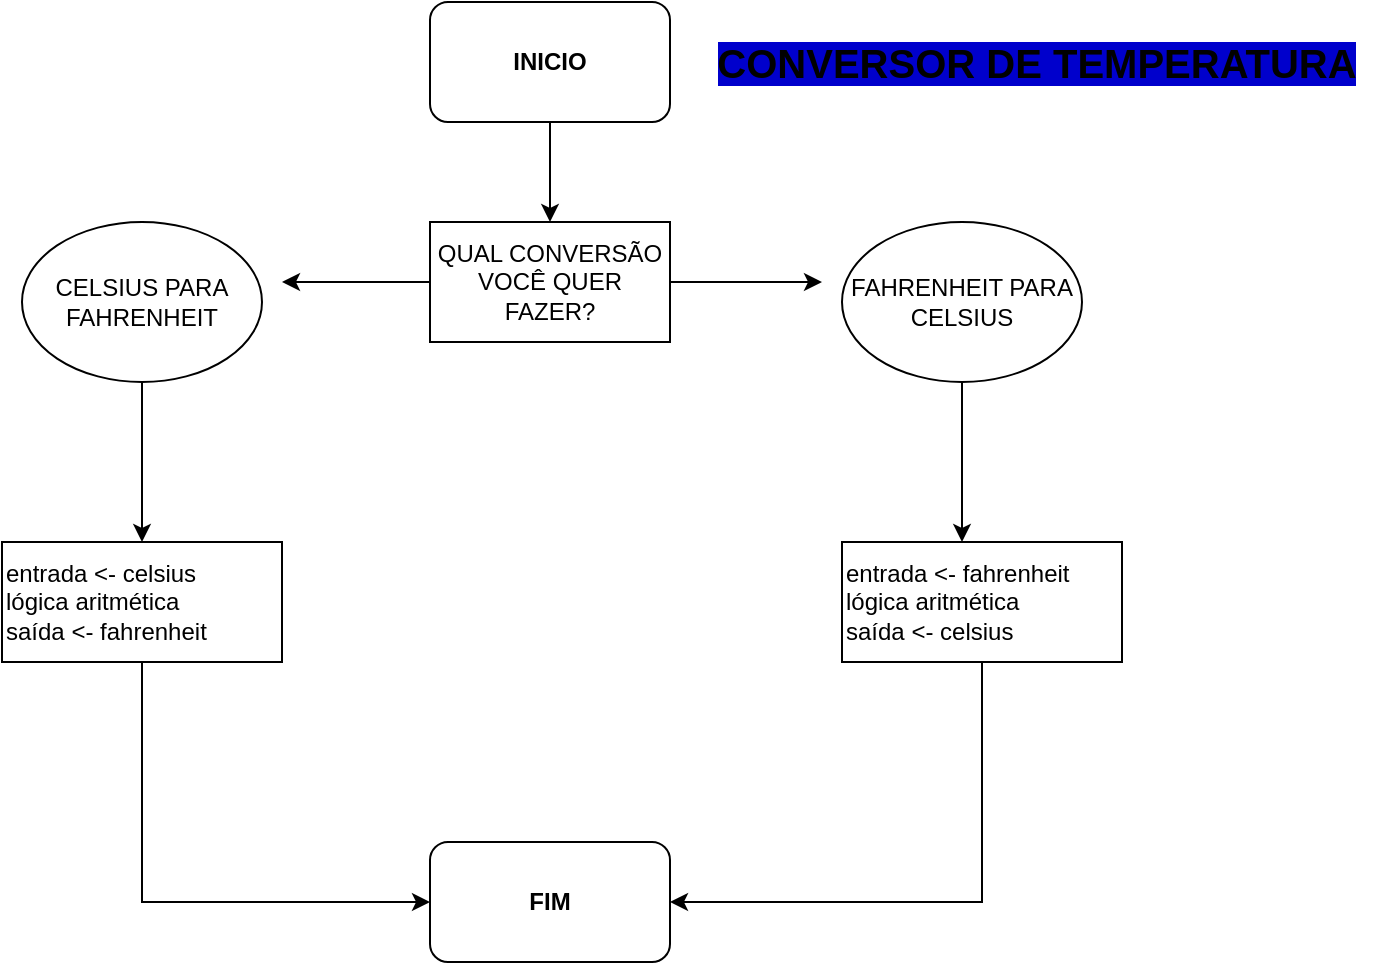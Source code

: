 <mxfile version="24.4.2" type="github">
  <diagram name="Página-1" id="MHHR5eYOlYz7ebWSCLl8">
    <mxGraphModel dx="880" dy="468" grid="1" gridSize="10" guides="1" tooltips="1" connect="1" arrows="1" fold="1" page="1" pageScale="1" pageWidth="827" pageHeight="1169" math="0" shadow="0">
      <root>
        <mxCell id="0" />
        <mxCell id="1" parent="0" />
        <mxCell id="nKHdqUOoLWlPjXSzufy3-1" value="&lt;b&gt;INICIO&lt;/b&gt;" style="rounded=1;whiteSpace=wrap;html=1;" vertex="1" parent="1">
          <mxGeometry x="354" y="10" width="120" height="60" as="geometry" />
        </mxCell>
        <mxCell id="nKHdqUOoLWlPjXSzufy3-2" value="" style="endArrow=classic;html=1;rounded=0;exitX=0.5;exitY=1;exitDx=0;exitDy=0;" edge="1" parent="1" source="nKHdqUOoLWlPjXSzufy3-1">
          <mxGeometry width="50" height="50" relative="1" as="geometry">
            <mxPoint x="390" y="270" as="sourcePoint" />
            <mxPoint x="414" y="120" as="targetPoint" />
          </mxGeometry>
        </mxCell>
        <mxCell id="nKHdqUOoLWlPjXSzufy3-3" value="QUAL CONVERSÃO VOCÊ QUER FAZER?" style="rounded=0;whiteSpace=wrap;html=1;" vertex="1" parent="1">
          <mxGeometry x="354" y="120" width="120" height="60" as="geometry" />
        </mxCell>
        <mxCell id="nKHdqUOoLWlPjXSzufy3-4" value="" style="endArrow=classic;html=1;rounded=0;exitX=0;exitY=0.5;exitDx=0;exitDy=0;" edge="1" parent="1" source="nKHdqUOoLWlPjXSzufy3-3">
          <mxGeometry width="50" height="50" relative="1" as="geometry">
            <mxPoint x="390" y="270" as="sourcePoint" />
            <mxPoint x="280" y="150" as="targetPoint" />
          </mxGeometry>
        </mxCell>
        <mxCell id="nKHdqUOoLWlPjXSzufy3-5" value="" style="endArrow=classic;html=1;rounded=0;exitX=1;exitY=0.5;exitDx=0;exitDy=0;" edge="1" parent="1" source="nKHdqUOoLWlPjXSzufy3-3">
          <mxGeometry width="50" height="50" relative="1" as="geometry">
            <mxPoint x="390" y="270" as="sourcePoint" />
            <mxPoint x="550" y="150" as="targetPoint" />
          </mxGeometry>
        </mxCell>
        <mxCell id="nKHdqUOoLWlPjXSzufy3-6" value="CELSIUS PARA FAHRENHEIT" style="ellipse;whiteSpace=wrap;html=1;" vertex="1" parent="1">
          <mxGeometry x="150" y="120" width="120" height="80" as="geometry" />
        </mxCell>
        <mxCell id="nKHdqUOoLWlPjXSzufy3-7" value="FAHRENHEIT PARA CELSIUS" style="ellipse;whiteSpace=wrap;html=1;" vertex="1" parent="1">
          <mxGeometry x="560" y="120" width="120" height="80" as="geometry" />
        </mxCell>
        <mxCell id="nKHdqUOoLWlPjXSzufy3-8" value="" style="endArrow=classic;html=1;rounded=0;exitX=0.5;exitY=1;exitDx=0;exitDy=0;" edge="1" parent="1" source="nKHdqUOoLWlPjXSzufy3-6">
          <mxGeometry width="50" height="50" relative="1" as="geometry">
            <mxPoint x="390" y="270" as="sourcePoint" />
            <mxPoint x="210" y="280" as="targetPoint" />
          </mxGeometry>
        </mxCell>
        <mxCell id="nKHdqUOoLWlPjXSzufy3-9" value="" style="endArrow=classic;html=1;rounded=0;exitX=0.5;exitY=1;exitDx=0;exitDy=0;" edge="1" parent="1" source="nKHdqUOoLWlPjXSzufy3-7">
          <mxGeometry width="50" height="50" relative="1" as="geometry">
            <mxPoint x="390" y="270" as="sourcePoint" />
            <mxPoint x="620" y="280" as="targetPoint" />
          </mxGeometry>
        </mxCell>
        <mxCell id="nKHdqUOoLWlPjXSzufy3-10" value="entrada &amp;lt;- celsius&lt;div&gt;lógica aritmética&lt;/div&gt;&lt;div&gt;saída &amp;lt;- fahrenheit&lt;/div&gt;" style="rounded=0;whiteSpace=wrap;html=1;align=left;" vertex="1" parent="1">
          <mxGeometry x="140" y="280" width="140" height="60" as="geometry" />
        </mxCell>
        <mxCell id="nKHdqUOoLWlPjXSzufy3-11" value="entrada &amp;lt;- fahrenheit&lt;div&gt;lógica aritmética&lt;/div&gt;&lt;div style=&quot;&quot;&gt;saída &amp;lt;- celsius&lt;/div&gt;" style="rounded=0;whiteSpace=wrap;html=1;align=left;" vertex="1" parent="1">
          <mxGeometry x="560" y="280" width="140" height="60" as="geometry" />
        </mxCell>
        <mxCell id="nKHdqUOoLWlPjXSzufy3-12" value="FIM" style="rounded=1;whiteSpace=wrap;html=1;fontStyle=1" vertex="1" parent="1">
          <mxGeometry x="354" y="430" width="120" height="60" as="geometry" />
        </mxCell>
        <mxCell id="nKHdqUOoLWlPjXSzufy3-13" value="" style="endArrow=classic;html=1;rounded=0;exitX=0.5;exitY=1;exitDx=0;exitDy=0;entryX=0;entryY=0.5;entryDx=0;entryDy=0;" edge="1" parent="1" source="nKHdqUOoLWlPjXSzufy3-10" target="nKHdqUOoLWlPjXSzufy3-12">
          <mxGeometry width="50" height="50" relative="1" as="geometry">
            <mxPoint x="390" y="370" as="sourcePoint" />
            <mxPoint x="410" y="430" as="targetPoint" />
            <Array as="points">
              <mxPoint x="210" y="460" />
            </Array>
          </mxGeometry>
        </mxCell>
        <mxCell id="nKHdqUOoLWlPjXSzufy3-14" value="" style="endArrow=classic;html=1;rounded=0;exitX=0.5;exitY=1;exitDx=0;exitDy=0;entryX=1;entryY=0.5;entryDx=0;entryDy=0;" edge="1" parent="1" source="nKHdqUOoLWlPjXSzufy3-11" target="nKHdqUOoLWlPjXSzufy3-12">
          <mxGeometry width="50" height="50" relative="1" as="geometry">
            <mxPoint x="390" y="370" as="sourcePoint" />
            <mxPoint x="440" y="320" as="targetPoint" />
            <Array as="points">
              <mxPoint x="630" y="460" />
            </Array>
          </mxGeometry>
        </mxCell>
        <mxCell id="nKHdqUOoLWlPjXSzufy3-15" value="&lt;b&gt;&lt;font style=&quot;font-size: 20px; background-color: rgb(0, 0, 204);&quot;&gt;CONVERSOR DE TEMPERATURA&lt;/font&gt;&lt;/b&gt;" style="text;html=1;align=center;verticalAlign=middle;resizable=0;points=[];autosize=1;strokeColor=none;fillColor=none;" vertex="1" parent="1">
          <mxGeometry x="487" y="20" width="340" height="40" as="geometry" />
        </mxCell>
      </root>
    </mxGraphModel>
  </diagram>
</mxfile>
